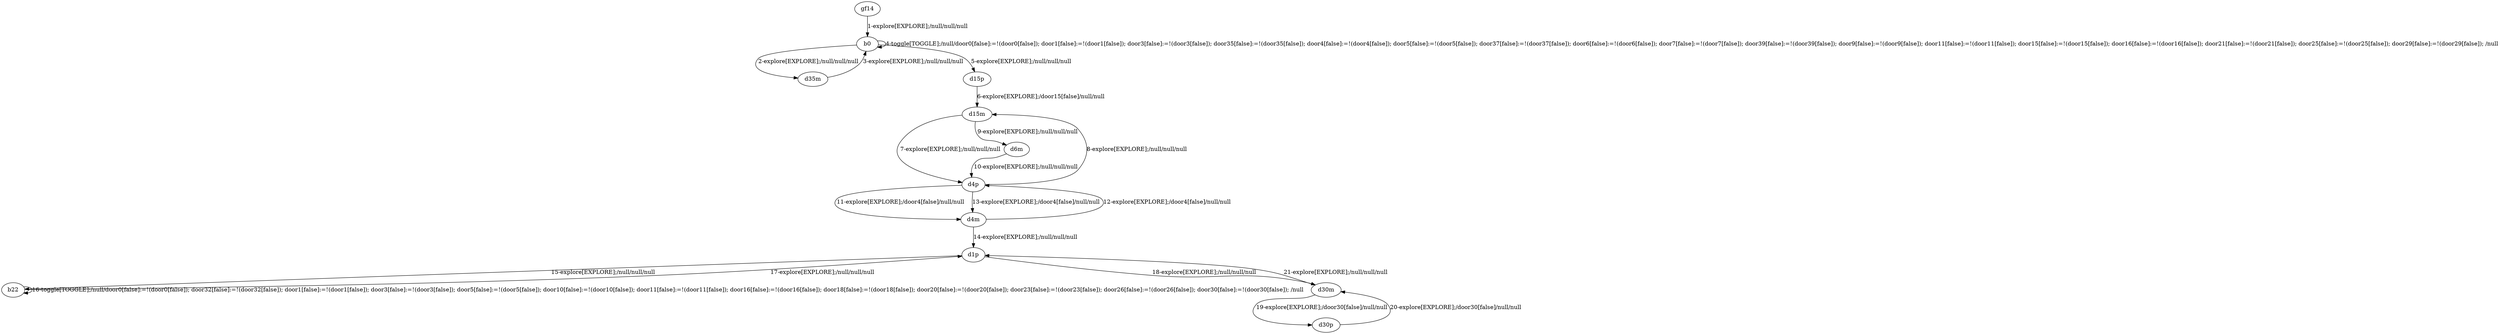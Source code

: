 # Total number of goals covered by this test: 2
# d30p --> d30m
# d4m --> d4p

digraph g {
"gf14" -> "b0" [label = "1-explore[EXPLORE];/null/null/null"];
"b0" -> "d35m" [label = "2-explore[EXPLORE];/null/null/null"];
"d35m" -> "b0" [label = "3-explore[EXPLORE];/null/null/null"];
"b0" -> "b0" [label = "4-toggle[TOGGLE];/null/door0[false]:=!(door0[false]); door1[false]:=!(door1[false]); door3[false]:=!(door3[false]); door35[false]:=!(door35[false]); door4[false]:=!(door4[false]); door5[false]:=!(door5[false]); door37[false]:=!(door37[false]); door6[false]:=!(door6[false]); door7[false]:=!(door7[false]); door39[false]:=!(door39[false]); door9[false]:=!(door9[false]); door11[false]:=!(door11[false]); door15[false]:=!(door15[false]); door16[false]:=!(door16[false]); door21[false]:=!(door21[false]); door25[false]:=!(door25[false]); door29[false]:=!(door29[false]); /null"];
"b0" -> "d15p" [label = "5-explore[EXPLORE];/null/null/null"];
"d15p" -> "d15m" [label = "6-explore[EXPLORE];/door15[false]/null/null"];
"d15m" -> "d4p" [label = "7-explore[EXPLORE];/null/null/null"];
"d4p" -> "d15m" [label = "8-explore[EXPLORE];/null/null/null"];
"d15m" -> "d6m" [label = "9-explore[EXPLORE];/null/null/null"];
"d6m" -> "d4p" [label = "10-explore[EXPLORE];/null/null/null"];
"d4p" -> "d4m" [label = "11-explore[EXPLORE];/door4[false]/null/null"];
"d4m" -> "d4p" [label = "12-explore[EXPLORE];/door4[false]/null/null"];
"d4p" -> "d4m" [label = "13-explore[EXPLORE];/door4[false]/null/null"];
"d4m" -> "d1p" [label = "14-explore[EXPLORE];/null/null/null"];
"d1p" -> "b22" [label = "15-explore[EXPLORE];/null/null/null"];
"b22" -> "b22" [label = "16-toggle[TOGGLE];/null/door0[false]:=!(door0[false]); door32[false]:=!(door32[false]); door1[false]:=!(door1[false]); door3[false]:=!(door3[false]); door5[false]:=!(door5[false]); door10[false]:=!(door10[false]); door11[false]:=!(door11[false]); door16[false]:=!(door16[false]); door18[false]:=!(door18[false]); door20[false]:=!(door20[false]); door23[false]:=!(door23[false]); door26[false]:=!(door26[false]); door30[false]:=!(door30[false]); /null"];
"b22" -> "d1p" [label = "17-explore[EXPLORE];/null/null/null"];
"d1p" -> "d30m" [label = "18-explore[EXPLORE];/null/null/null"];
"d30m" -> "d30p" [label = "19-explore[EXPLORE];/door30[false]/null/null"];
"d30p" -> "d30m" [label = "20-explore[EXPLORE];/door30[false]/null/null"];
"d30m" -> "d1p" [label = "21-explore[EXPLORE];/null/null/null"];
}